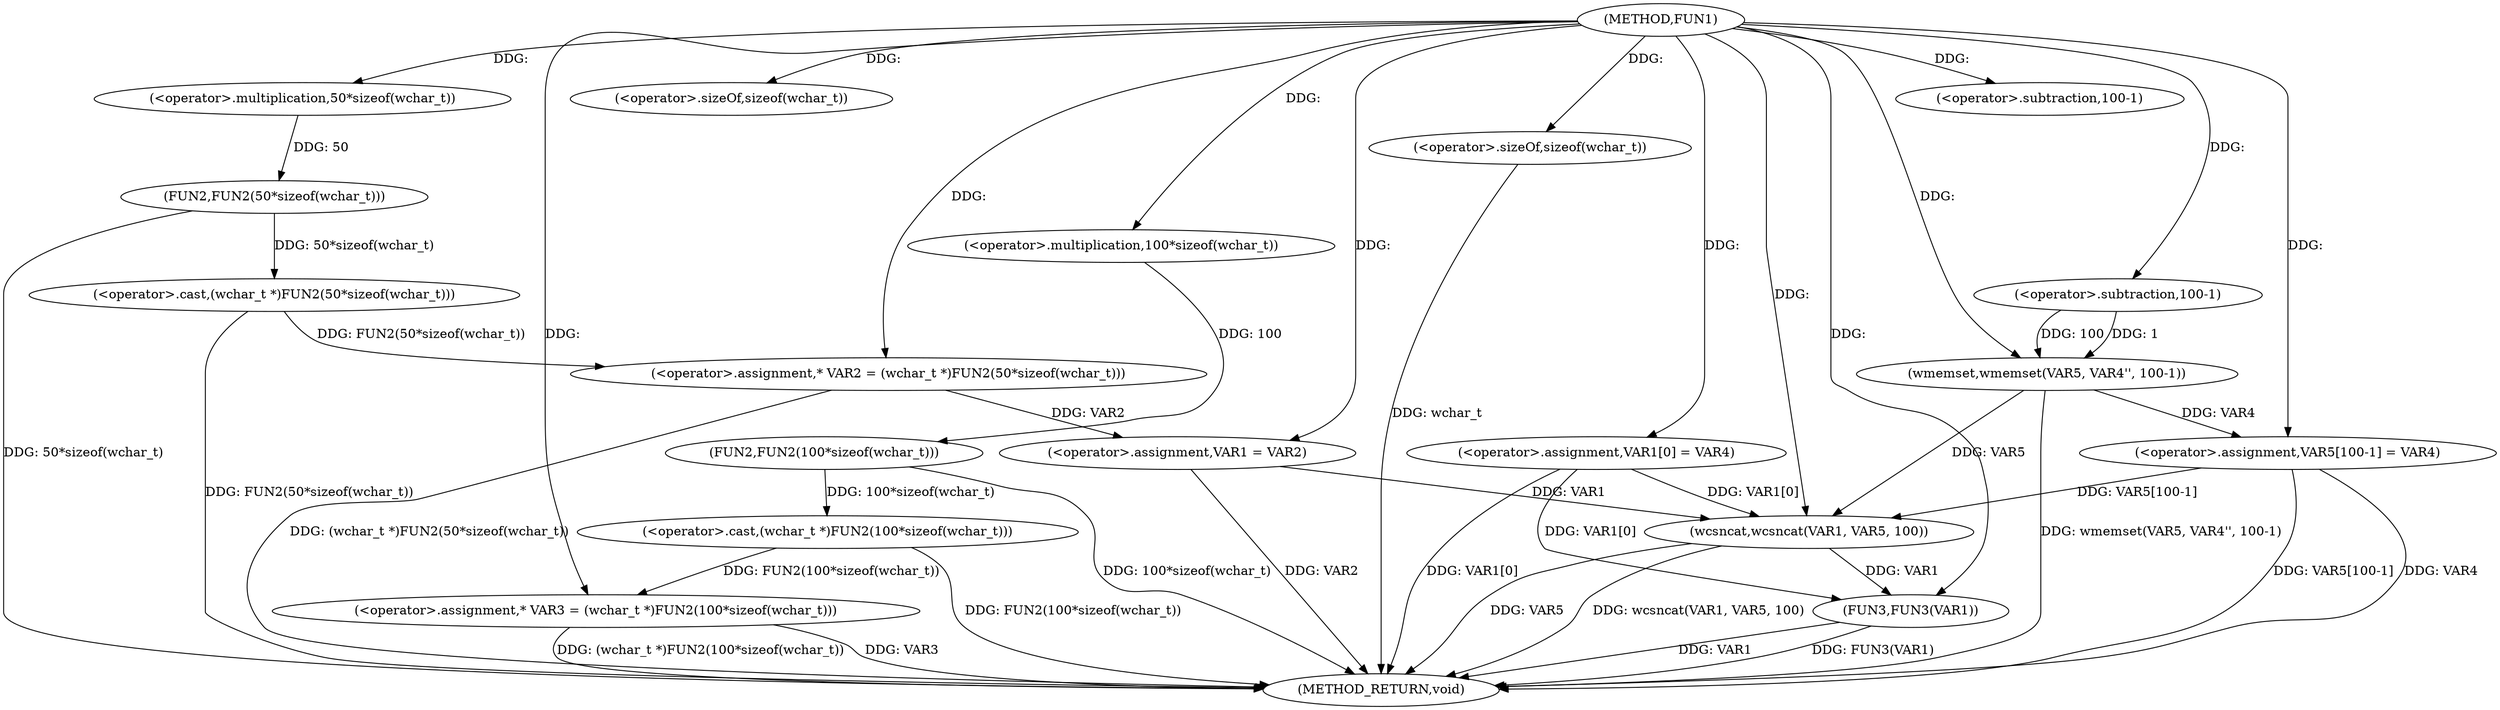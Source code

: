 digraph FUN1 {  
"1000100" [label = "(METHOD,FUN1)" ]
"1000152" [label = "(METHOD_RETURN,void)" ]
"1000104" [label = "(<operator>.assignment,* VAR2 = (wchar_t *)FUN2(50*sizeof(wchar_t)))" ]
"1000106" [label = "(<operator>.cast,(wchar_t *)FUN2(50*sizeof(wchar_t)))" ]
"1000108" [label = "(FUN2,FUN2(50*sizeof(wchar_t)))" ]
"1000109" [label = "(<operator>.multiplication,50*sizeof(wchar_t))" ]
"1000111" [label = "(<operator>.sizeOf,sizeof(wchar_t))" ]
"1000114" [label = "(<operator>.assignment,* VAR3 = (wchar_t *)FUN2(100*sizeof(wchar_t)))" ]
"1000116" [label = "(<operator>.cast,(wchar_t *)FUN2(100*sizeof(wchar_t)))" ]
"1000118" [label = "(FUN2,FUN2(100*sizeof(wchar_t)))" ]
"1000119" [label = "(<operator>.multiplication,100*sizeof(wchar_t))" ]
"1000121" [label = "(<operator>.sizeOf,sizeof(wchar_t))" ]
"1000123" [label = "(<operator>.assignment,VAR1 = VAR2)" ]
"1000126" [label = "(<operator>.assignment,VAR1[0] = VAR4)" ]
"1000133" [label = "(wmemset,wmemset(VAR5, VAR4'', 100-1))" ]
"1000136" [label = "(<operator>.subtraction,100-1)" ]
"1000139" [label = "(<operator>.assignment,VAR5[100-1] = VAR4)" ]
"1000142" [label = "(<operator>.subtraction,100-1)" ]
"1000146" [label = "(wcsncat,wcsncat(VAR1, VAR5, 100))" ]
"1000150" [label = "(FUN3,FUN3(VAR1))" ]
  "1000123" -> "1000152"  [ label = "DDG: VAR2"] 
  "1000106" -> "1000152"  [ label = "DDG: FUN2(50*sizeof(wchar_t))"] 
  "1000150" -> "1000152"  [ label = "DDG: VAR1"] 
  "1000139" -> "1000152"  [ label = "DDG: VAR5[100-1]"] 
  "1000146" -> "1000152"  [ label = "DDG: VAR5"] 
  "1000126" -> "1000152"  [ label = "DDG: VAR1[0]"] 
  "1000116" -> "1000152"  [ label = "DDG: FUN2(100*sizeof(wchar_t))"] 
  "1000133" -> "1000152"  [ label = "DDG: wmemset(VAR5, VAR4'', 100-1)"] 
  "1000150" -> "1000152"  [ label = "DDG: FUN3(VAR1)"] 
  "1000118" -> "1000152"  [ label = "DDG: 100*sizeof(wchar_t)"] 
  "1000146" -> "1000152"  [ label = "DDG: wcsncat(VAR1, VAR5, 100)"] 
  "1000114" -> "1000152"  [ label = "DDG: (wchar_t *)FUN2(100*sizeof(wchar_t))"] 
  "1000114" -> "1000152"  [ label = "DDG: VAR3"] 
  "1000121" -> "1000152"  [ label = "DDG: wchar_t"] 
  "1000139" -> "1000152"  [ label = "DDG: VAR4"] 
  "1000104" -> "1000152"  [ label = "DDG: (wchar_t *)FUN2(50*sizeof(wchar_t))"] 
  "1000108" -> "1000152"  [ label = "DDG: 50*sizeof(wchar_t)"] 
  "1000106" -> "1000104"  [ label = "DDG: FUN2(50*sizeof(wchar_t))"] 
  "1000100" -> "1000104"  [ label = "DDG: "] 
  "1000108" -> "1000106"  [ label = "DDG: 50*sizeof(wchar_t)"] 
  "1000109" -> "1000108"  [ label = "DDG: 50"] 
  "1000100" -> "1000109"  [ label = "DDG: "] 
  "1000100" -> "1000111"  [ label = "DDG: "] 
  "1000116" -> "1000114"  [ label = "DDG: FUN2(100*sizeof(wchar_t))"] 
  "1000100" -> "1000114"  [ label = "DDG: "] 
  "1000118" -> "1000116"  [ label = "DDG: 100*sizeof(wchar_t)"] 
  "1000119" -> "1000118"  [ label = "DDG: 100"] 
  "1000100" -> "1000119"  [ label = "DDG: "] 
  "1000100" -> "1000121"  [ label = "DDG: "] 
  "1000104" -> "1000123"  [ label = "DDG: VAR2"] 
  "1000100" -> "1000123"  [ label = "DDG: "] 
  "1000100" -> "1000126"  [ label = "DDG: "] 
  "1000100" -> "1000133"  [ label = "DDG: "] 
  "1000136" -> "1000133"  [ label = "DDG: 100"] 
  "1000136" -> "1000133"  [ label = "DDG: 1"] 
  "1000100" -> "1000136"  [ label = "DDG: "] 
  "1000133" -> "1000139"  [ label = "DDG: VAR4"] 
  "1000100" -> "1000139"  [ label = "DDG: "] 
  "1000100" -> "1000142"  [ label = "DDG: "] 
  "1000126" -> "1000146"  [ label = "DDG: VAR1[0]"] 
  "1000123" -> "1000146"  [ label = "DDG: VAR1"] 
  "1000100" -> "1000146"  [ label = "DDG: "] 
  "1000139" -> "1000146"  [ label = "DDG: VAR5[100-1]"] 
  "1000133" -> "1000146"  [ label = "DDG: VAR5"] 
  "1000126" -> "1000150"  [ label = "DDG: VAR1[0]"] 
  "1000146" -> "1000150"  [ label = "DDG: VAR1"] 
  "1000100" -> "1000150"  [ label = "DDG: "] 
}
